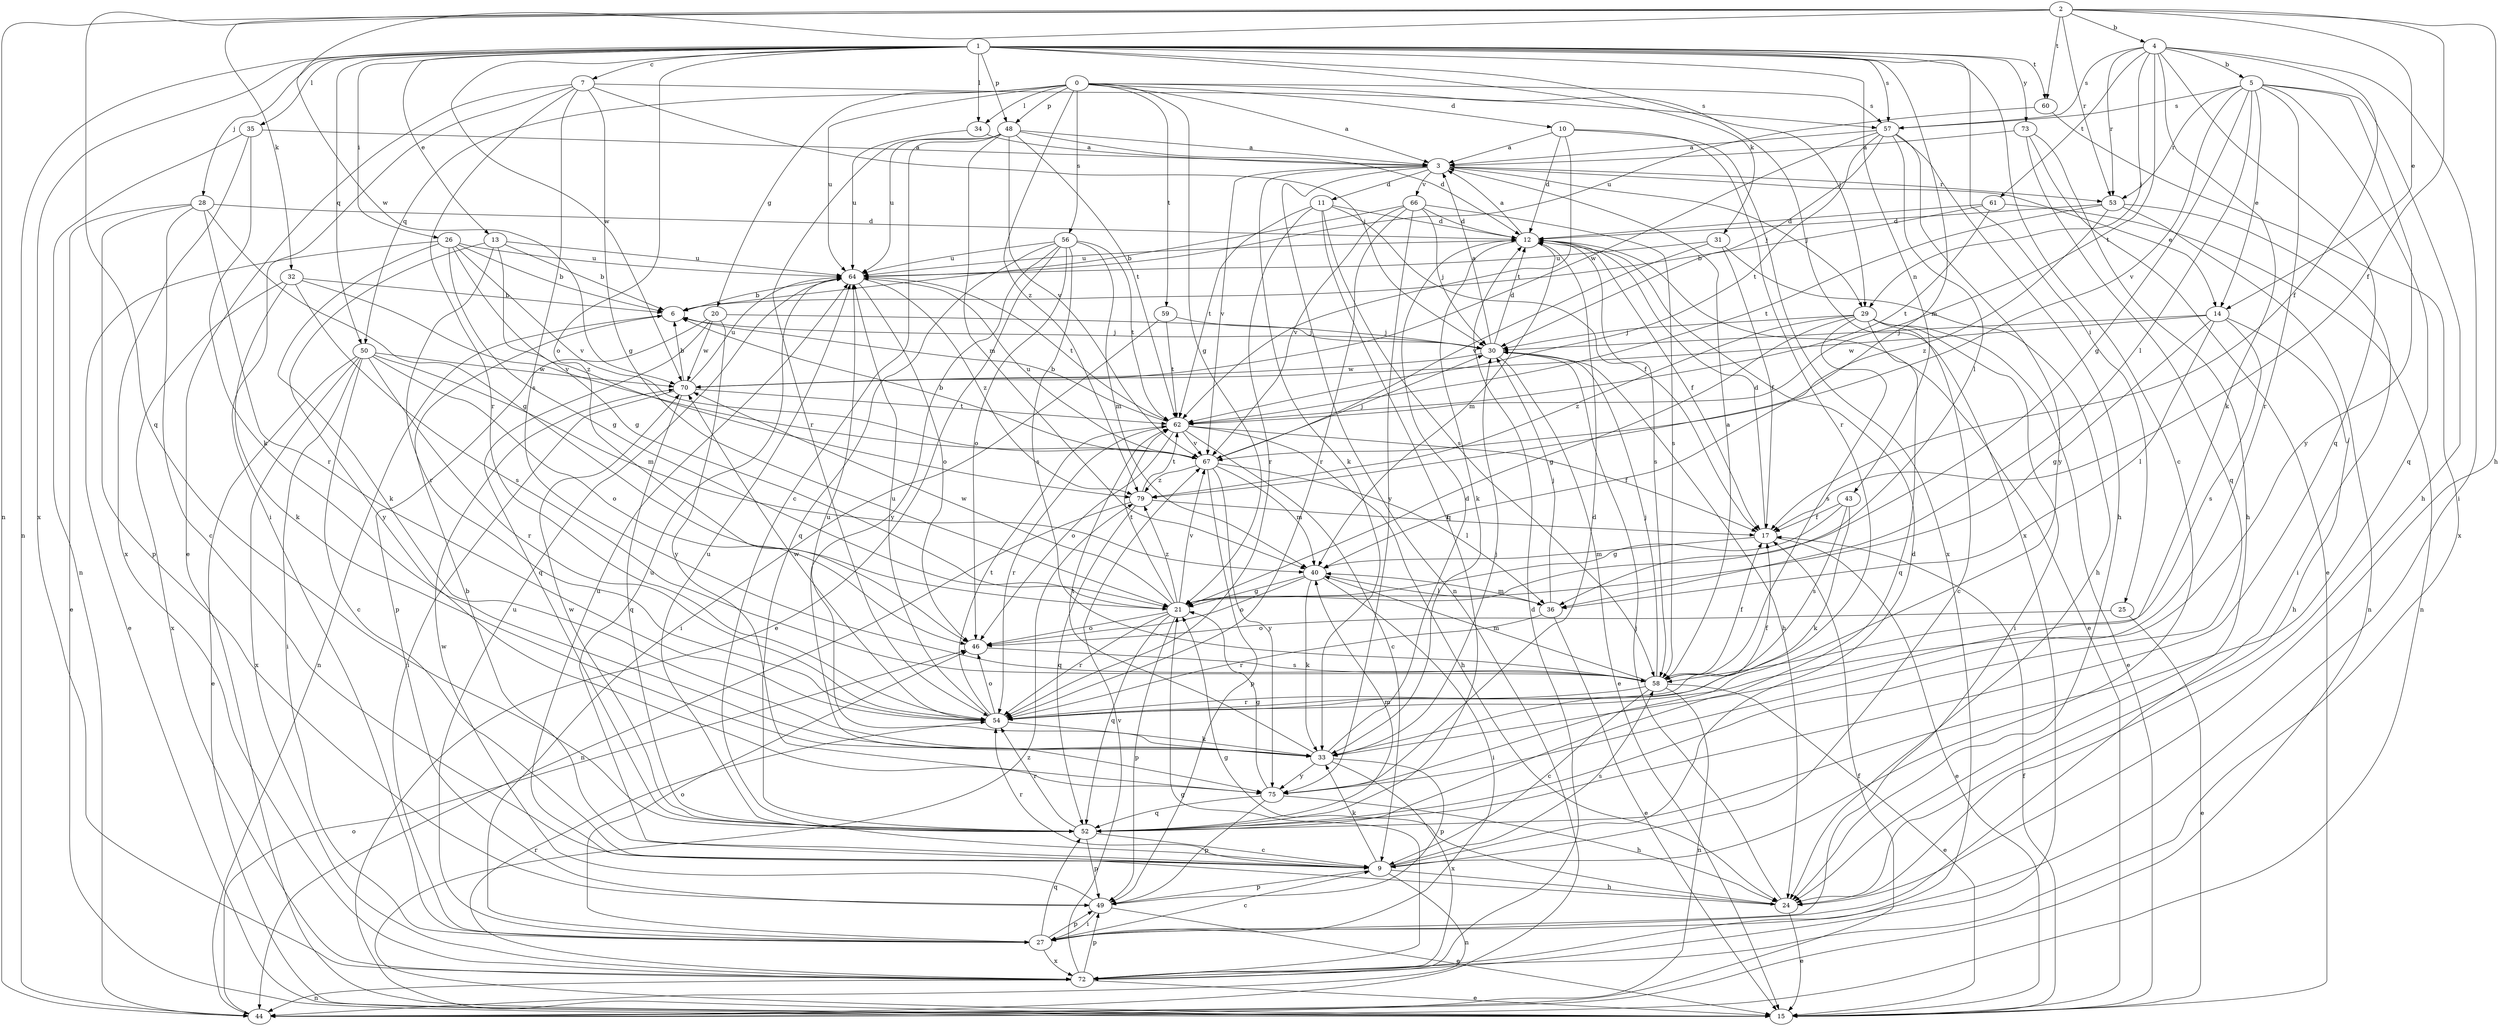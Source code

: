 strict digraph  {
0;
1;
2;
3;
4;
5;
6;
7;
9;
10;
11;
12;
13;
14;
15;
17;
20;
21;
24;
25;
26;
27;
28;
29;
30;
31;
32;
33;
34;
35;
36;
40;
43;
44;
46;
48;
49;
50;
52;
53;
54;
56;
57;
58;
59;
60;
61;
62;
64;
66;
67;
70;
72;
73;
75;
79;
0 -> 3  [label=a];
0 -> 10  [label=d];
0 -> 20  [label=g];
0 -> 21  [label=g];
0 -> 34  [label=l];
0 -> 48  [label=p];
0 -> 50  [label=q];
0 -> 56  [label=s];
0 -> 57  [label=s];
0 -> 59  [label=t];
0 -> 64  [label=u];
0 -> 72  [label=x];
0 -> 79  [label=z];
1 -> 7  [label=c];
1 -> 9  [label=c];
1 -> 13  [label=e];
1 -> 25  [label=i];
1 -> 26  [label=i];
1 -> 28  [label=j];
1 -> 29  [label=j];
1 -> 31  [label=k];
1 -> 34  [label=l];
1 -> 35  [label=l];
1 -> 40  [label=m];
1 -> 43  [label=n];
1 -> 44  [label=n];
1 -> 46  [label=o];
1 -> 48  [label=p];
1 -> 50  [label=q];
1 -> 57  [label=s];
1 -> 60  [label=t];
1 -> 70  [label=w];
1 -> 72  [label=x];
1 -> 73  [label=y];
2 -> 4  [label=b];
2 -> 14  [label=e];
2 -> 17  [label=f];
2 -> 24  [label=h];
2 -> 32  [label=k];
2 -> 44  [label=n];
2 -> 52  [label=q];
2 -> 53  [label=r];
2 -> 60  [label=t];
2 -> 70  [label=w];
3 -> 11  [label=d];
3 -> 14  [label=e];
3 -> 29  [label=j];
3 -> 33  [label=k];
3 -> 44  [label=n];
3 -> 53  [label=r];
3 -> 66  [label=v];
3 -> 67  [label=v];
4 -> 5  [label=b];
4 -> 17  [label=f];
4 -> 27  [label=i];
4 -> 29  [label=j];
4 -> 33  [label=k];
4 -> 52  [label=q];
4 -> 53  [label=r];
4 -> 57  [label=s];
4 -> 61  [label=t];
4 -> 62  [label=t];
5 -> 14  [label=e];
5 -> 21  [label=g];
5 -> 24  [label=h];
5 -> 36  [label=l];
5 -> 52  [label=q];
5 -> 53  [label=r];
5 -> 54  [label=r];
5 -> 57  [label=s];
5 -> 67  [label=v];
5 -> 75  [label=y];
6 -> 30  [label=j];
6 -> 44  [label=n];
7 -> 15  [label=e];
7 -> 21  [label=g];
7 -> 27  [label=i];
7 -> 30  [label=j];
7 -> 54  [label=r];
7 -> 57  [label=s];
7 -> 58  [label=s];
9 -> 6  [label=b];
9 -> 12  [label=d];
9 -> 24  [label=h];
9 -> 33  [label=k];
9 -> 44  [label=n];
9 -> 49  [label=p];
9 -> 54  [label=r];
9 -> 58  [label=s];
9 -> 64  [label=u];
10 -> 3  [label=a];
10 -> 12  [label=d];
10 -> 54  [label=r];
10 -> 62  [label=t];
10 -> 72  [label=x];
11 -> 12  [label=d];
11 -> 17  [label=f];
11 -> 52  [label=q];
11 -> 54  [label=r];
11 -> 58  [label=s];
11 -> 62  [label=t];
12 -> 3  [label=a];
12 -> 15  [label=e];
12 -> 17  [label=f];
12 -> 33  [label=k];
12 -> 40  [label=m];
12 -> 58  [label=s];
12 -> 64  [label=u];
13 -> 6  [label=b];
13 -> 21  [label=g];
13 -> 54  [label=r];
13 -> 64  [label=u];
13 -> 75  [label=y];
14 -> 21  [label=g];
14 -> 24  [label=h];
14 -> 30  [label=j];
14 -> 36  [label=l];
14 -> 58  [label=s];
14 -> 70  [label=w];
15 -> 17  [label=f];
15 -> 79  [label=z];
17 -> 12  [label=d];
17 -> 15  [label=e];
17 -> 40  [label=m];
20 -> 30  [label=j];
20 -> 49  [label=p];
20 -> 52  [label=q];
20 -> 70  [label=w];
20 -> 75  [label=y];
21 -> 46  [label=o];
21 -> 49  [label=p];
21 -> 52  [label=q];
21 -> 54  [label=r];
21 -> 62  [label=t];
21 -> 67  [label=v];
21 -> 70  [label=w];
21 -> 79  [label=z];
24 -> 15  [label=e];
24 -> 21  [label=g];
24 -> 30  [label=j];
24 -> 64  [label=u];
25 -> 15  [label=e];
25 -> 46  [label=o];
26 -> 6  [label=b];
26 -> 15  [label=e];
26 -> 21  [label=g];
26 -> 33  [label=k];
26 -> 64  [label=u];
26 -> 67  [label=v];
26 -> 79  [label=z];
27 -> 9  [label=c];
27 -> 46  [label=o];
27 -> 49  [label=p];
27 -> 52  [label=q];
27 -> 64  [label=u];
27 -> 72  [label=x];
28 -> 9  [label=c];
28 -> 12  [label=d];
28 -> 15  [label=e];
28 -> 21  [label=g];
28 -> 49  [label=p];
28 -> 54  [label=r];
29 -> 9  [label=c];
29 -> 15  [label=e];
29 -> 21  [label=g];
29 -> 27  [label=i];
29 -> 30  [label=j];
29 -> 52  [label=q];
29 -> 58  [label=s];
29 -> 79  [label=z];
30 -> 3  [label=a];
30 -> 12  [label=d];
30 -> 15  [label=e];
30 -> 24  [label=h];
30 -> 70  [label=w];
31 -> 17  [label=f];
31 -> 24  [label=h];
31 -> 64  [label=u];
31 -> 67  [label=v];
32 -> 6  [label=b];
32 -> 33  [label=k];
32 -> 58  [label=s];
32 -> 67  [label=v];
32 -> 72  [label=x];
33 -> 12  [label=d];
33 -> 30  [label=j];
33 -> 49  [label=p];
33 -> 62  [label=t];
33 -> 64  [label=u];
33 -> 72  [label=x];
33 -> 75  [label=y];
34 -> 3  [label=a];
34 -> 64  [label=u];
35 -> 3  [label=a];
35 -> 33  [label=k];
35 -> 44  [label=n];
35 -> 72  [label=x];
36 -> 15  [label=e];
36 -> 30  [label=j];
36 -> 40  [label=m];
36 -> 54  [label=r];
40 -> 21  [label=g];
40 -> 27  [label=i];
40 -> 33  [label=k];
40 -> 36  [label=l];
40 -> 46  [label=o];
43 -> 17  [label=f];
43 -> 21  [label=g];
43 -> 33  [label=k];
43 -> 58  [label=s];
44 -> 17  [label=f];
44 -> 46  [label=o];
46 -> 58  [label=s];
48 -> 3  [label=a];
48 -> 9  [label=c];
48 -> 12  [label=d];
48 -> 40  [label=m];
48 -> 54  [label=r];
48 -> 62  [label=t];
48 -> 64  [label=u];
48 -> 67  [label=v];
49 -> 15  [label=e];
49 -> 27  [label=i];
49 -> 70  [label=w];
50 -> 9  [label=c];
50 -> 15  [label=e];
50 -> 27  [label=i];
50 -> 40  [label=m];
50 -> 46  [label=o];
50 -> 54  [label=r];
50 -> 70  [label=w];
50 -> 72  [label=x];
52 -> 9  [label=c];
52 -> 40  [label=m];
52 -> 49  [label=p];
52 -> 54  [label=r];
52 -> 64  [label=u];
52 -> 70  [label=w];
53 -> 12  [label=d];
53 -> 27  [label=i];
53 -> 44  [label=n];
53 -> 62  [label=t];
53 -> 79  [label=z];
54 -> 17  [label=f];
54 -> 33  [label=k];
54 -> 46  [label=o];
54 -> 62  [label=t];
54 -> 64  [label=u];
54 -> 70  [label=w];
56 -> 15  [label=e];
56 -> 40  [label=m];
56 -> 46  [label=o];
56 -> 52  [label=q];
56 -> 58  [label=s];
56 -> 62  [label=t];
56 -> 64  [label=u];
56 -> 75  [label=y];
57 -> 3  [label=a];
57 -> 24  [label=h];
57 -> 30  [label=j];
57 -> 36  [label=l];
57 -> 62  [label=t];
57 -> 70  [label=w];
57 -> 75  [label=y];
58 -> 3  [label=a];
58 -> 9  [label=c];
58 -> 15  [label=e];
58 -> 17  [label=f];
58 -> 30  [label=j];
58 -> 40  [label=m];
58 -> 44  [label=n];
58 -> 54  [label=r];
59 -> 27  [label=i];
59 -> 30  [label=j];
59 -> 62  [label=t];
60 -> 64  [label=u];
60 -> 72  [label=x];
61 -> 6  [label=b];
61 -> 12  [label=d];
61 -> 44  [label=n];
61 -> 62  [label=t];
62 -> 6  [label=b];
62 -> 9  [label=c];
62 -> 17  [label=f];
62 -> 24  [label=h];
62 -> 46  [label=o];
62 -> 54  [label=r];
62 -> 67  [label=v];
64 -> 6  [label=b];
64 -> 46  [label=o];
64 -> 62  [label=t];
64 -> 79  [label=z];
66 -> 6  [label=b];
66 -> 12  [label=d];
66 -> 30  [label=j];
66 -> 54  [label=r];
66 -> 58  [label=s];
66 -> 67  [label=v];
66 -> 75  [label=y];
67 -> 6  [label=b];
67 -> 30  [label=j];
67 -> 36  [label=l];
67 -> 40  [label=m];
67 -> 49  [label=p];
67 -> 64  [label=u];
67 -> 75  [label=y];
67 -> 79  [label=z];
70 -> 6  [label=b];
70 -> 27  [label=i];
70 -> 52  [label=q];
70 -> 62  [label=t];
70 -> 64  [label=u];
72 -> 12  [label=d];
72 -> 15  [label=e];
72 -> 21  [label=g];
72 -> 44  [label=n];
72 -> 49  [label=p];
72 -> 54  [label=r];
72 -> 67  [label=v];
73 -> 3  [label=a];
73 -> 15  [label=e];
73 -> 24  [label=h];
73 -> 52  [label=q];
75 -> 12  [label=d];
75 -> 21  [label=g];
75 -> 24  [label=h];
75 -> 49  [label=p];
75 -> 52  [label=q];
79 -> 17  [label=f];
79 -> 44  [label=n];
79 -> 52  [label=q];
79 -> 62  [label=t];
}
